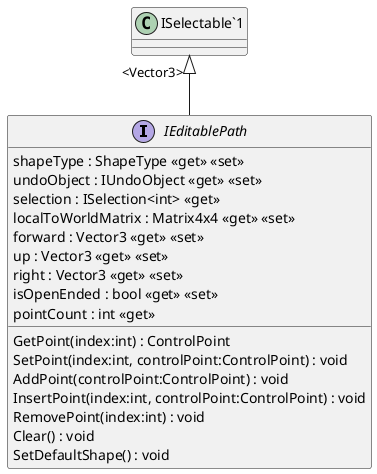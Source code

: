 @startuml
interface IEditablePath {
    shapeType : ShapeType <<get>> <<set>>
    undoObject : IUndoObject <<get>> <<set>>
    selection : ISelection<int> <<get>>
    localToWorldMatrix : Matrix4x4 <<get>> <<set>>
    forward : Vector3 <<get>> <<set>>
    up : Vector3 <<get>> <<set>>
    right : Vector3 <<get>> <<set>>
    isOpenEnded : bool <<get>> <<set>>
    pointCount : int <<get>>
    GetPoint(index:int) : ControlPoint
    SetPoint(index:int, controlPoint:ControlPoint) : void
    AddPoint(controlPoint:ControlPoint) : void
    InsertPoint(index:int, controlPoint:ControlPoint) : void
    RemovePoint(index:int) : void
    Clear() : void
    SetDefaultShape() : void
}
"ISelectable`1" "<Vector3>" <|-- IEditablePath
@enduml
